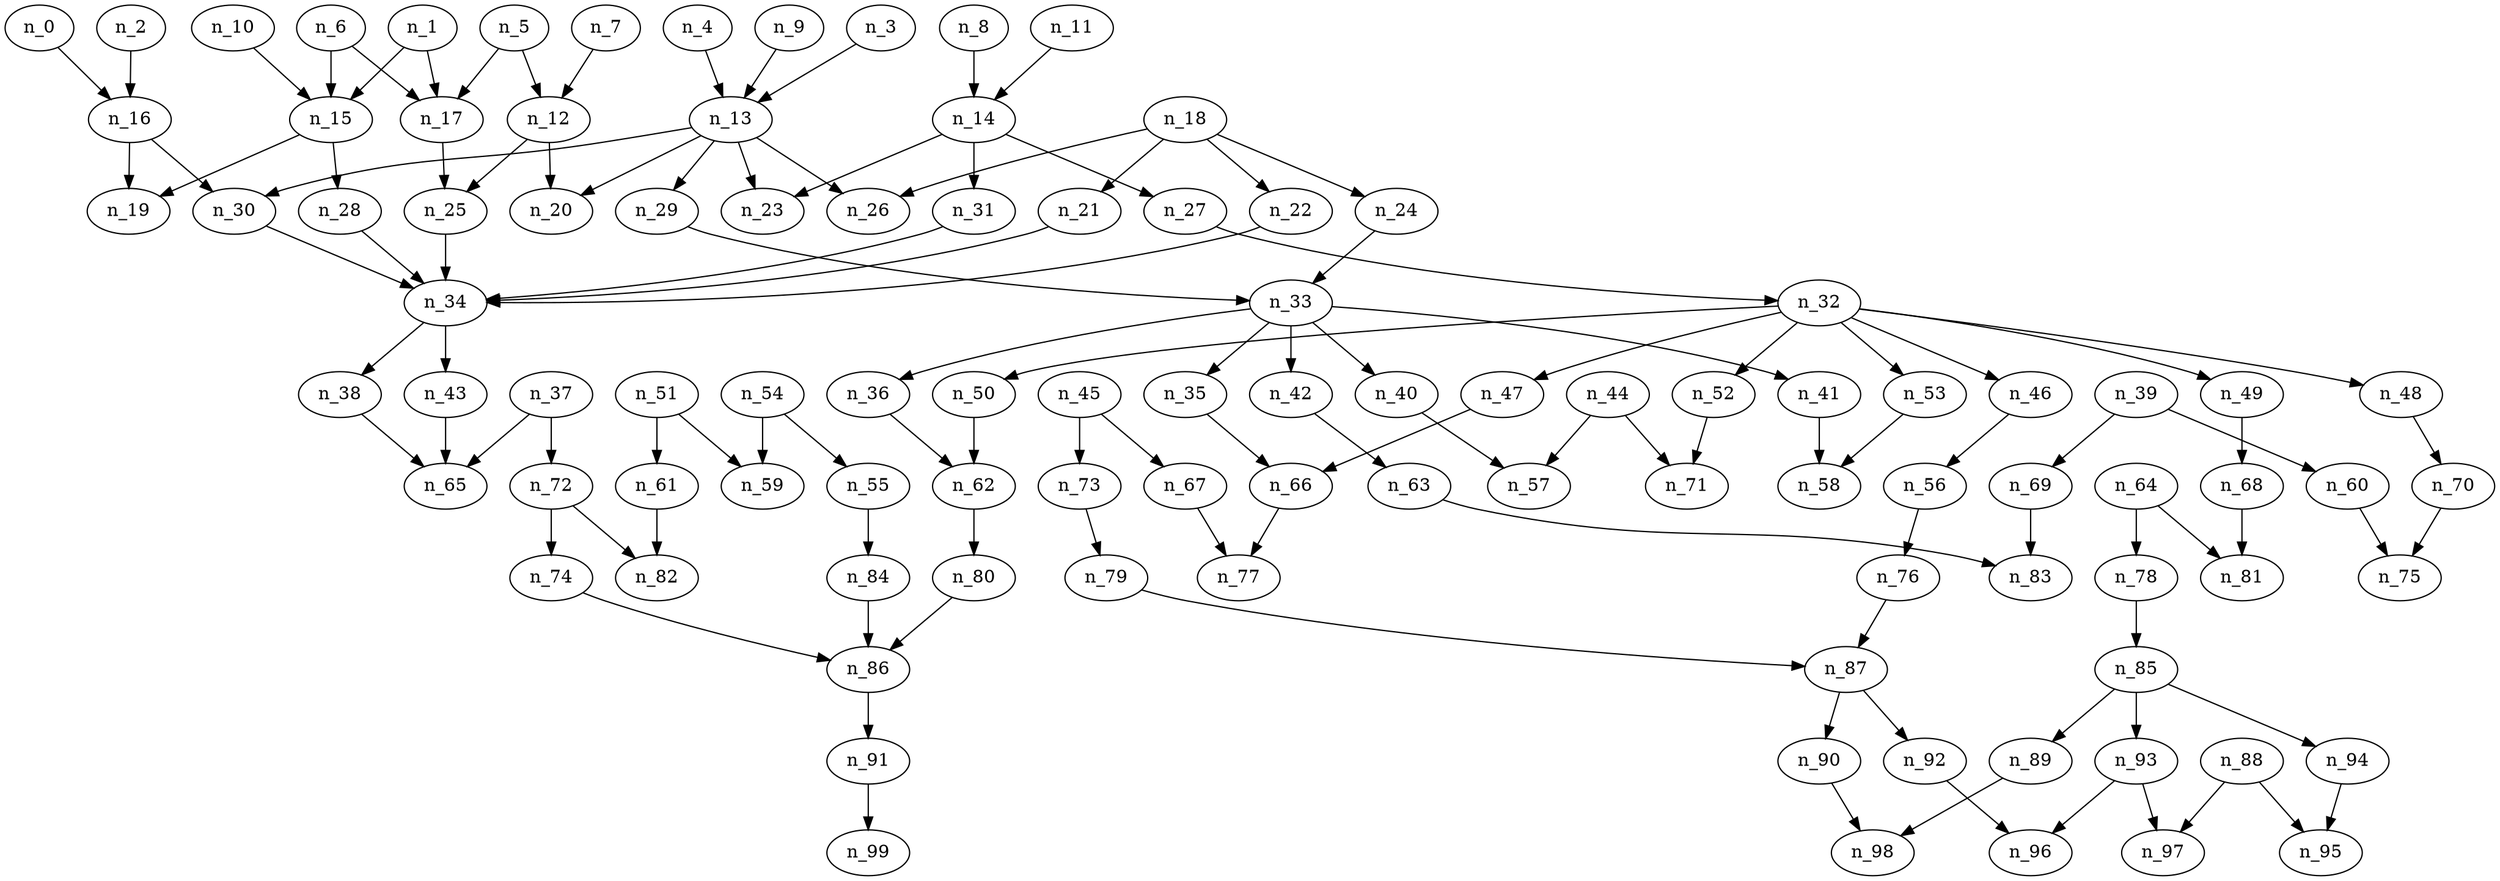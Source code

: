 /*
 * From an sgf file ...
 * generated by $Id: createRandomLayeredGraph.py 83 2014-08-09 19:53:50Z mfms $ on 2015/06/12
 * $Id: createRandomLayeredGraph.py 83 2014-08-09 19:53:50Z mfms $
 * nodes edges layers width_var degree_var seed
 * 100 120 10 1.50 0.00 10
 */
digraph r_100_120_10_1p5_0p0_10 {
 n_0 -> n_16;
 n_1 -> n_15;
 n_1 -> n_17;
 n_2 -> n_16;
 n_3 -> n_13;
 n_4 -> n_13;
 n_5 -> n_12;
 n_5 -> n_17;
 n_6 -> n_15;
 n_6 -> n_17;
 n_7 -> n_12;
 n_8 -> n_14;
 n_9 -> n_13;
 n_10 -> n_15;
 n_11 -> n_14;
 n_12 -> n_20;
 n_12 -> n_25;
 n_13 -> n_30;
 n_13 -> n_29;
 n_13 -> n_23;
 n_13 -> n_26;
 n_13 -> n_20;
 n_14 -> n_23;
 n_14 -> n_27;
 n_14 -> n_31;
 n_15 -> n_19;
 n_15 -> n_28;
 n_16 -> n_30;
 n_16 -> n_19;
 n_17 -> n_25;
 n_18 -> n_26;
 n_18 -> n_21;
 n_18 -> n_22;
 n_18 -> n_24;
 n_21 -> n_34;
 n_22 -> n_34;
 n_24 -> n_33;
 n_25 -> n_34;
 n_27 -> n_32;
 n_28 -> n_34;
 n_29 -> n_33;
 n_30 -> n_34;
 n_31 -> n_34;
 n_32 -> n_52;
 n_32 -> n_46;
 n_32 -> n_53;
 n_32 -> n_47;
 n_32 -> n_50;
 n_32 -> n_49;
 n_32 -> n_48;
 n_33 -> n_35;
 n_33 -> n_40;
 n_33 -> n_42;
 n_33 -> n_36;
 n_33 -> n_41;
 n_34 -> n_38;
 n_34 -> n_43;
 n_35 -> n_66;
 n_36 -> n_62;
 n_37 -> n_72;
 n_37 -> n_65;
 n_38 -> n_65;
 n_39 -> n_60;
 n_39 -> n_69;
 n_40 -> n_57;
 n_41 -> n_58;
 n_42 -> n_63;
 n_43 -> n_65;
 n_44 -> n_71;
 n_44 -> n_57;
 n_45 -> n_67;
 n_45 -> n_73;
 n_46 -> n_56;
 n_47 -> n_66;
 n_48 -> n_70;
 n_49 -> n_68;
 n_50 -> n_62;
 n_51 -> n_61;
 n_51 -> n_59;
 n_52 -> n_71;
 n_53 -> n_58;
 n_54 -> n_59;
 n_54 -> n_55;
 n_55 -> n_84;
 n_56 -> n_76;
 n_60 -> n_75;
 n_61 -> n_82;
 n_62 -> n_80;
 n_63 -> n_83;
 n_64 -> n_81;
 n_64 -> n_78;
 n_66 -> n_77;
 n_67 -> n_77;
 n_68 -> n_81;
 n_69 -> n_83;
 n_70 -> n_75;
 n_72 -> n_74;
 n_72 -> n_82;
 n_73 -> n_79;
 n_74 -> n_86;
 n_76 -> n_87;
 n_78 -> n_85;
 n_79 -> n_87;
 n_80 -> n_86;
 n_84 -> n_86;
 n_85 -> n_93;
 n_85 -> n_89;
 n_85 -> n_94;
 n_86 -> n_91;
 n_87 -> n_90;
 n_87 -> n_92;
 n_88 -> n_97;
 n_88 -> n_95;
 n_89 -> n_98;
 n_90 -> n_98;
 n_91 -> n_99;
 n_92 -> n_96;
 n_93 -> n_96;
 n_93 -> n_97;
 n_94 -> n_95;
}
